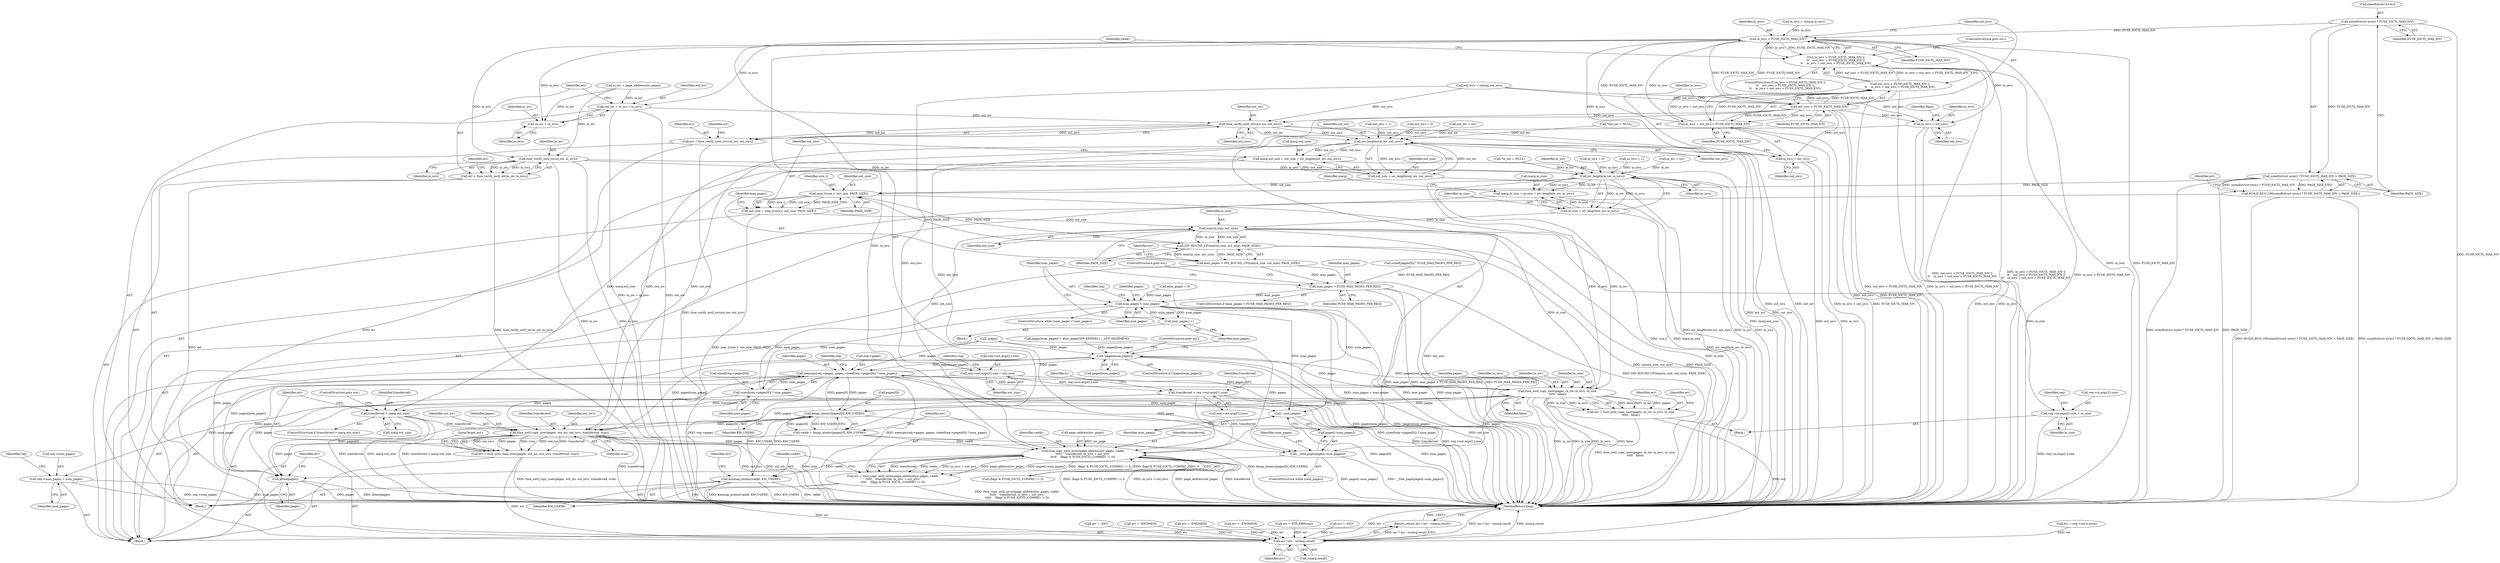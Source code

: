 digraph "0_linux_7572777eef78ebdee1ecb7c258c0ef94d35bad16@API" {
"1000167" [label="(Call,sizeof(struct iovec) * FUSE_IOCTL_MAX_IOV)"];
"1000166" [label="(Call,sizeof(struct iovec) * FUSE_IOCTL_MAX_IOV > PAGE_SIZE)"];
"1000165" [label="(Call,BUILD_BUG_ON(sizeof(struct iovec) * FUSE_IOCTL_MAX_IOV > PAGE_SIZE))"];
"1000266" [label="(Call,max_t(size_t, out_size, PAGE_SIZE))"];
"1000264" [label="(Call,out_size = max_t(size_t, out_size, PAGE_SIZE))"];
"1000273" [label="(Call,max(in_size, out_size))"];
"1000272" [label="(Call,DIV_ROUND_UP(max(in_size, out_size), PAGE_SIZE))"];
"1000270" [label="(Call,max_pages = DIV_ROUND_UP(max(in_size, out_size), PAGE_SIZE))"];
"1000282" [label="(Call,max_pages > FUSE_MAX_PAGES_PER_REQ)"];
"1000287" [label="(Call,num_pages < max_pages)"];
"1000305" [label="(Call,num_pages++)"];
"1000328" [label="(Call,sizeof(req->pages[0]) * num_pages)"];
"1000323" [label="(Call,memcpy(req->pages, pages, sizeof(req->pages[0]) * num_pages))"];
"1000300" [label="(Call,!pages[num_pages])"];
"1000421" [label="(Call,fuse_ioctl_copy_user(pages, in_iov, in_iovs, in_size,\n\t\t\t\t\t   false))"];
"1000419" [label="(Call,err = fuse_ioctl_copy_user(pages, in_iov, in_iovs, in_size,\n\t\t\t\t\t   false))"];
"1000658" [label="(Call,err ? err : outarg.result)"];
"1000657" [label="(Return,return err ? err : outarg.result;)"];
"1000567" [label="(Call,kmap_atomic(pages[0], KM_USER0))"];
"1000565" [label="(Call,vaddr = kmap_atomic(pages[0], KM_USER0))"];
"1000574" [label="(Call,fuse_copy_ioctl_iovec(page_address(iov_page), vaddr,\n\t\t\t\t\t    transferred, in_iovs + out_iovs,\n\t\t\t\t\t    (flags & FUSE_IOCTL_COMPAT) != 0))"];
"1000572" [label="(Call,err = fuse_copy_ioctl_iovec(page_address(iov_page), vaddr,\n\t\t\t\t\t    transferred, in_iovs + out_iovs,\n\t\t\t\t\t    (flags & FUSE_IOCTL_COMPAT) != 0))"];
"1000587" [label="(Call,kunmap_atomic(vaddr, KM_USER0))"];
"1000632" [label="(Call,fuse_ioctl_copy_user(pages, out_iov, out_iovs, transferred, true))"];
"1000630" [label="(Call,err = fuse_ioctl_copy_user(pages, out_iov, out_iovs, transferred, true))"];
"1000650" [label="(Call,__free_page(pages[--num_pages]))"];
"1000655" [label="(Call,kfree(pages))"];
"1000336" [label="(Call,req->num_pages = num_pages)"];
"1000653" [label="(Call,--num_pages)"];
"1000401" [label="(Call,req->in.args[1].size = in_size)"];
"1000461" [label="(Call,req->out.args[1].size = out_size)"];
"1000498" [label="(Call,transferred = req->out.args[1].size)"];
"1000624" [label="(Call,transferred > inarg.out_size)"];
"1000552" [label="(Call,in_iovs > FUSE_IOCTL_MAX_IOV)"];
"1000551" [label="(Call,in_iovs > FUSE_IOCTL_MAX_IOV ||\n\t\t    out_iovs > FUSE_IOCTL_MAX_IOV ||\n\t\t    in_iovs + out_iovs > FUSE_IOCTL_MAX_IOV)"];
"1000556" [label="(Call,out_iovs > FUSE_IOCTL_MAX_IOV)"];
"1000555" [label="(Call,out_iovs > FUSE_IOCTL_MAX_IOV ||\n\t\t    in_iovs + out_iovs > FUSE_IOCTL_MAX_IOV)"];
"1000559" [label="(Call,in_iovs + out_iovs > FUSE_IOCTL_MAX_IOV)"];
"1000560" [label="(Call,in_iovs + out_iovs)"];
"1000579" [label="(Call,in_iovs + out_iovs)"];
"1000612" [label="(Call,fuse_verify_ioctl_iov(out_iov, out_iovs))"];
"1000261" [label="(Call,iov_length(out_iov, out_iovs))"];
"1000255" [label="(Call,inarg.out_size = out_size = iov_length(out_iov, out_iovs))"];
"1000259" [label="(Call,out_size = iov_length(out_iov, out_iovs))"];
"1000610" [label="(Call,err = fuse_verify_ioctl_iov(out_iov, out_iovs))"];
"1000597" [label="(Call,out_iov = in_iov + in_iovs)"];
"1000599" [label="(Call,in_iov + in_iovs)"];
"1000604" [label="(Call,fuse_verify_ioctl_iov(in_iov, in_iovs))"];
"1000252" [label="(Call,iov_length(in_iov, in_iovs))"];
"1000246" [label="(Call,inarg.in_size = in_size = iov_length(in_iov, in_iovs))"];
"1000250" [label="(Call,in_size = iov_length(in_iov, in_iovs))"];
"1000602" [label="(Call,err = fuse_verify_ioctl_iov(in_iov, in_iovs))"];
"1000254" [label="(Identifier,in_iovs)"];
"1000541" [label="(Call,out_iovs = outarg.out_iovs)"];
"1000498" [label="(Call,transferred = req->out.args[1].size)"];
"1000269" [label="(Identifier,PAGE_SIZE)"];
"1000603" [label="(Identifier,err)"];
"1000568" [label="(Call,pages[0])"];
"1000170" [label="(Identifier,FUSE_IOCTL_MAX_IOV)"];
"1000660" [label="(Identifier,err)"];
"1000284" [label="(Identifier,FUSE_MAX_PAGES_PER_REQ)"];
"1000500" [label="(Call,req->out.args[1].size)"];
"1000554" [label="(Identifier,FUSE_IOCTL_MAX_IOV)"];
"1000629" [label="(ControlStructure,goto out;)"];
"1000256" [label="(Call,inarg.out_size)"];
"1000266" [label="(Call,max_t(size_t, out_size, PAGE_SIZE))"];
"1000659" [label="(Identifier,err)"];
"1000573" [label="(Identifier,err)"];
"1000636" [label="(Identifier,transferred)"];
"1000262" [label="(Identifier,out_iov)"];
"1000489" [label="(Call,err = req->out.h.error)"];
"1000283" [label="(Identifier,max_pages)"];
"1000524" [label="(Block,)"];
"1000602" [label="(Call,err = fuse_verify_ioctl_iov(in_iov, in_iovs))"];
"1000614" [label="(Identifier,out_iovs)"];
"1000171" [label="(Identifier,PAGE_SIZE)"];
"1000499" [label="(Identifier,transferred)"];
"1000278" [label="(Identifier,err)"];
"1000661" [label="(Call,outarg.result)"];
"1000605" [label="(Identifier,in_iov)"];
"1000246" [label="(Call,inarg.in_size = in_size = iov_length(in_iov, in_iovs))"];
"1000580" [label="(Identifier,in_iovs)"];
"1000289" [label="(Identifier,max_pages)"];
"1000149" [label="(Call,in_iovs = 0)"];
"1000567" [label="(Call,kmap_atomic(pages[0], KM_USER0))"];
"1000612" [label="(Call,fuse_verify_ioctl_iov(out_iov, out_iovs))"];
"1000305" [label="(Call,num_pages++)"];
"1000157" [label="(Call,num_pages = 0)"];
"1000259" [label="(Call,out_size = iov_length(out_iov, out_iovs))"];
"1000337" [label="(Call,req->num_pages)"];
"1000422" [label="(Identifier,pages)"];
"1000604" [label="(Call,fuse_verify_ioctl_iov(in_iov, in_iovs))"];
"1000613" [label="(Identifier,out_iov)"];
"1000257" [label="(Identifier,inarg)"];
"1000424" [label="(Identifier,in_iovs)"];
"1000561" [label="(Identifier,in_iovs)"];
"1000271" [label="(Identifier,max_pages)"];
"1000550" [label="(ControlStructure,if (in_iovs > FUSE_IOCTL_MAX_IOV ||\n\t\t    out_iovs > FUSE_IOCTL_MAX_IOV ||\n\t\t    in_iovs + out_iovs > FUSE_IOCTL_MAX_IOV))"];
"1000616" [label="(Identifier,err)"];
"1000275" [label="(Identifier,out_size)"];
"1000328" [label="(Call,sizeof(req->pages[0]) * num_pages)"];
"1000394" [label="(Block,)"];
"1000242" [label="(Call,out_iovs = 1)"];
"1000323" [label="(Call,memcpy(req->pages, pages, sizeof(req->pages[0]) * num_pages))"];
"1000589" [label="(Identifier,KM_USER0)"];
"1000230" [label="(Call,in_iovs = 1)"];
"1000536" [label="(Call,in_iovs = outarg.in_iovs)"];
"1000179" [label="(Call,sizeof(pages[0]) * FUSE_MAX_PAGES_PER_REQ)"];
"1000227" [label="(Call,in_iov = iov)"];
"1000329" [label="(Call,sizeof(req->pages[0]))"];
"1000626" [label="(Call,inarg.out_size)"];
"1000635" [label="(Identifier,out_iovs)"];
"1000560" [label="(Call,in_iovs + out_iovs)"];
"1000173" [label="(Identifier,err)"];
"1000649" [label="(Identifier,num_pages)"];
"1000419" [label="(Call,err = fuse_ioctl_copy_user(pages, in_iov, in_iovs, in_size,\n\t\t\t\t\t   false))"];
"1000638" [label="(JumpTarget,out:)"];
"1000335" [label="(Identifier,num_pages)"];
"1000287" [label="(Call,num_pages < max_pages)"];
"1000634" [label="(Identifier,out_iov)"];
"1000551" [label="(Call,in_iovs > FUSE_IOCTL_MAX_IOV ||\n\t\t    out_iovs > FUSE_IOCTL_MAX_IOV ||\n\t\t    in_iovs + out_iovs > FUSE_IOCTL_MAX_IOV)"];
"1000555" [label="(Call,out_iovs > FUSE_IOCTL_MAX_IOV ||\n\t\t    in_iovs + out_iovs > FUSE_IOCTL_MAX_IOV)"];
"1000264" [label="(Call,out_size = max_t(size_t, out_size, PAGE_SIZE))"];
"1000462" [label="(Call,req->out.args[1].size)"];
"1000633" [label="(Identifier,pages)"];
"1000650" [label="(Call,__free_page(pages[--num_pages]))"];
"1000261" [label="(Call,iov_length(out_iov, out_iovs))"];
"1000304" [label="(ControlStructure,goto out;)"];
"1000606" [label="(Identifier,in_iovs)"];
"1000308" [label="(Identifier,req)"];
"1000600" [label="(Identifier,in_iov)"];
"1000285" [label="(ControlStructure,goto out;)"];
"1000475" [label="(Identifier,req)"];
"1000247" [label="(Call,inarg.in_size)"];
"1000526" [label="(Call,err = -EIO)"];
"1000291" [label="(Call,pages[num_pages] = alloc_page(GFP_KERNEL | __GFP_HIGHMEM))"];
"1000277" [label="(Call,err = -ENOMEM)"];
"1000250" [label="(Call,in_size = iov_length(in_iov, in_iovs))"];
"1000141" [label="(Call,*in_iov = NULL)"];
"1000582" [label="(Call,(flags & FUSE_IOCTL_COMPAT) != 0)"];
"1000611" [label="(Identifier,err)"];
"1000172" [label="(Call,err = -ENOMEM)"];
"1000268" [label="(Identifier,out_size)"];
"1000301" [label="(Call,pages[num_pages])"];
"1000260" [label="(Identifier,out_size)"];
"1000273" [label="(Call,max(in_size, out_size))"];
"1000345" [label="(Identifier,req)"];
"1000288" [label="(Identifier,num_pages)"];
"1000558" [label="(Identifier,FUSE_IOCTL_MAX_IOV)"];
"1000630" [label="(Call,err = fuse_ioctl_copy_user(pages, out_iov, out_iovs, transferred, true))"];
"1000601" [label="(Identifier,in_iovs)"];
"1000251" [label="(Identifier,in_size)"];
"1000575" [label="(Call,page_address(iov_page))"];
"1000587" [label="(Call,kunmap_atomic(vaddr, KM_USER0))"];
"1000324" [label="(Call,req->pages)"];
"1000658" [label="(Call,err ? err : outarg.result)"];
"1000563" [label="(Identifier,FUSE_IOCTL_MAX_IOV)"];
"1000270" [label="(Call,max_pages = DIV_ROUND_UP(max(in_size, out_size), PAGE_SIZE))"];
"1000192" [label="(Call,!pages)"];
"1000632" [label="(Call,fuse_ioctl_copy_user(pages, out_iov, out_iovs, transferred, true))"];
"1000565" [label="(Call,vaddr = kmap_atomic(pages[0], KM_USER0))"];
"1000588" [label="(Identifier,vaddr)"];
"1000546" [label="(Call,err = -ENOMEM)"];
"1000426" [label="(Identifier,false)"];
"1000657" [label="(Return,return err ? err : outarg.result;)"];
"1000315" [label="(Call,err = PTR_ERR(req))"];
"1000306" [label="(Identifier,num_pages)"];
"1000664" [label="(MethodReturn,long)"];
"1000566" [label="(Identifier,vaddr)"];
"1000581" [label="(Identifier,out_iovs)"];
"1000656" [label="(Identifier,pages)"];
"1000411" [label="(Identifier,in_size)"];
"1000651" [label="(Call,pages[--num_pages])"];
"1000267" [label="(Identifier,size_t)"];
"1000631" [label="(Identifier,err)"];
"1000167" [label="(Call,sizeof(struct iovec) * FUSE_IOCTL_MAX_IOV)"];
"1000153" [label="(Call,out_iovs = 0)"];
"1000619" [label="(Call,err = -EIO)"];
"1000623" [label="(ControlStructure,if (transferred > inarg.out_size))"];
"1000265" [label="(Identifier,out_size)"];
"1000423" [label="(Identifier,in_iov)"];
"1000556" [label="(Call,out_iovs > FUSE_IOCTL_MAX_IOV)"];
"1000420" [label="(Identifier,err)"];
"1000239" [label="(Call,out_iov = iov)"];
"1000608" [label="(Identifier,err)"];
"1000168" [label="(Call,sizeof(struct iovec))"];
"1000272" [label="(Call,DIV_ROUND_UP(max(in_size, out_size), PAGE_SIZE))"];
"1000572" [label="(Call,err = fuse_copy_ioctl_iovec(page_address(iov_page), vaddr,\n\t\t\t\t\t    transferred, in_iovs + out_iovs,\n\t\t\t\t\t    (flags & FUSE_IOCTL_COMPAT) != 0))"];
"1000290" [label="(Block,)"];
"1000165" [label="(Call,BUILD_BUG_ON(sizeof(struct iovec) * FUSE_IOCTL_MAX_IOV > PAGE_SIZE))"];
"1000653" [label="(Call,--num_pages)"];
"1000300" [label="(Call,!pages[num_pages])"];
"1000281" [label="(ControlStructure,if (max_pages > FUSE_MAX_PAGES_PER_REQ))"];
"1000637" [label="(Identifier,true)"];
"1000655" [label="(Call,kfree(pages))"];
"1000428" [label="(Identifier,err)"];
"1000276" [label="(Identifier,PAGE_SIZE)"];
"1000401" [label="(Call,req->in.args[1].size = in_size)"];
"1000591" [label="(Identifier,err)"];
"1000648" [label="(ControlStructure,while (num_pages))"];
"1000597" [label="(Call,out_iov = in_iov + in_iovs)"];
"1000299" [label="(ControlStructure,if (!pages[num_pages]))"];
"1000593" [label="(Call,in_iov = page_address(iov_page))"];
"1000113" [label="(Block,)"];
"1000559" [label="(Call,in_iovs + out_iovs > FUSE_IOCTL_MAX_IOV)"];
"1000598" [label="(Identifier,out_iov)"];
"1000145" [label="(Call,*out_iov = NULL)"];
"1000415" [label="(Identifier,req)"];
"1000263" [label="(Identifier,out_iovs)"];
"1000274" [label="(Identifier,in_size)"];
"1000562" [label="(Identifier,out_iovs)"];
"1000166" [label="(Call,sizeof(struct iovec) * FUSE_IOCTL_MAX_IOV > PAGE_SIZE)"];
"1000293" [label="(Identifier,pages)"];
"1000327" [label="(Identifier,pages)"];
"1000571" [label="(Identifier,KM_USER0)"];
"1000654" [label="(Identifier,num_pages)"];
"1000553" [label="(Identifier,in_iovs)"];
"1000336" [label="(Call,req->num_pages = num_pages)"];
"1000286" [label="(ControlStructure,while (num_pages < max_pages))"];
"1000471" [label="(Identifier,out_size)"];
"1000252" [label="(Call,iov_length(in_iov, in_iovs))"];
"1000564" [label="(ControlStructure,goto out;)"];
"1000579" [label="(Call,in_iovs + out_iovs)"];
"1000461" [label="(Call,req->out.args[1].size = out_size)"];
"1000338" [label="(Identifier,req)"];
"1000425" [label="(Identifier,in_size)"];
"1000610" [label="(Call,err = fuse_verify_ioctl_iov(out_iov, out_iovs))"];
"1000557" [label="(Identifier,out_iovs)"];
"1000584" [label="(Identifier,flags)"];
"1000253" [label="(Identifier,in_iov)"];
"1000599" [label="(Call,in_iov + in_iovs)"];
"1000510" [label="(Identifier,fc)"];
"1000340" [label="(Identifier,num_pages)"];
"1000574" [label="(Call,fuse_copy_ioctl_iovec(page_address(iov_page), vaddr,\n\t\t\t\t\t    transferred, in_iovs + out_iovs,\n\t\t\t\t\t    (flags & FUSE_IOCTL_COMPAT) != 0))"];
"1000402" [label="(Call,req->in.args[1].size)"];
"1000552" [label="(Call,in_iovs > FUSE_IOCTL_MAX_IOV)"];
"1000282" [label="(Call,max_pages > FUSE_MAX_PAGES_PER_REQ)"];
"1000625" [label="(Identifier,transferred)"];
"1000578" [label="(Identifier,transferred)"];
"1000421" [label="(Call,fuse_ioctl_copy_user(pages, in_iov, in_iovs, in_size,\n\t\t\t\t\t   false))"];
"1000255" [label="(Call,inarg.out_size = out_size = iov_length(out_iov, out_iovs))"];
"1000577" [label="(Identifier,vaddr)"];
"1000624" [label="(Call,transferred > inarg.out_size)"];
"1000167" -> "1000166"  [label="AST: "];
"1000167" -> "1000170"  [label="CFG: "];
"1000168" -> "1000167"  [label="AST: "];
"1000170" -> "1000167"  [label="AST: "];
"1000171" -> "1000167"  [label="CFG: "];
"1000167" -> "1000664"  [label="DDG: FUSE_IOCTL_MAX_IOV"];
"1000167" -> "1000166"  [label="DDG: FUSE_IOCTL_MAX_IOV"];
"1000167" -> "1000552"  [label="DDG: FUSE_IOCTL_MAX_IOV"];
"1000166" -> "1000165"  [label="AST: "];
"1000166" -> "1000171"  [label="CFG: "];
"1000171" -> "1000166"  [label="AST: "];
"1000165" -> "1000166"  [label="CFG: "];
"1000166" -> "1000664"  [label="DDG: sizeof(struct iovec) * FUSE_IOCTL_MAX_IOV"];
"1000166" -> "1000664"  [label="DDG: PAGE_SIZE"];
"1000166" -> "1000165"  [label="DDG: sizeof(struct iovec) * FUSE_IOCTL_MAX_IOV"];
"1000166" -> "1000165"  [label="DDG: PAGE_SIZE"];
"1000166" -> "1000266"  [label="DDG: PAGE_SIZE"];
"1000165" -> "1000113"  [label="AST: "];
"1000173" -> "1000165"  [label="CFG: "];
"1000165" -> "1000664"  [label="DDG: sizeof(struct iovec) * FUSE_IOCTL_MAX_IOV > PAGE_SIZE"];
"1000165" -> "1000664"  [label="DDG: BUILD_BUG_ON(sizeof(struct iovec) * FUSE_IOCTL_MAX_IOV > PAGE_SIZE)"];
"1000266" -> "1000264"  [label="AST: "];
"1000266" -> "1000269"  [label="CFG: "];
"1000267" -> "1000266"  [label="AST: "];
"1000268" -> "1000266"  [label="AST: "];
"1000269" -> "1000266"  [label="AST: "];
"1000264" -> "1000266"  [label="CFG: "];
"1000266" -> "1000664"  [label="DDG: size_t"];
"1000266" -> "1000264"  [label="DDG: size_t"];
"1000266" -> "1000264"  [label="DDG: out_size"];
"1000266" -> "1000264"  [label="DDG: PAGE_SIZE"];
"1000259" -> "1000266"  [label="DDG: out_size"];
"1000272" -> "1000266"  [label="DDG: PAGE_SIZE"];
"1000266" -> "1000272"  [label="DDG: PAGE_SIZE"];
"1000264" -> "1000113"  [label="AST: "];
"1000265" -> "1000264"  [label="AST: "];
"1000271" -> "1000264"  [label="CFG: "];
"1000264" -> "1000664"  [label="DDG: max_t(size_t, out_size, PAGE_SIZE)"];
"1000264" -> "1000273"  [label="DDG: out_size"];
"1000273" -> "1000272"  [label="AST: "];
"1000273" -> "1000275"  [label="CFG: "];
"1000274" -> "1000273"  [label="AST: "];
"1000275" -> "1000273"  [label="AST: "];
"1000276" -> "1000273"  [label="CFG: "];
"1000273" -> "1000664"  [label="DDG: out_size"];
"1000273" -> "1000664"  [label="DDG: in_size"];
"1000273" -> "1000272"  [label="DDG: in_size"];
"1000273" -> "1000272"  [label="DDG: out_size"];
"1000250" -> "1000273"  [label="DDG: in_size"];
"1000273" -> "1000401"  [label="DDG: in_size"];
"1000273" -> "1000421"  [label="DDG: in_size"];
"1000273" -> "1000461"  [label="DDG: out_size"];
"1000272" -> "1000270"  [label="AST: "];
"1000272" -> "1000276"  [label="CFG: "];
"1000276" -> "1000272"  [label="AST: "];
"1000270" -> "1000272"  [label="CFG: "];
"1000272" -> "1000664"  [label="DDG: PAGE_SIZE"];
"1000272" -> "1000664"  [label="DDG: max(in_size, out_size)"];
"1000272" -> "1000270"  [label="DDG: max(in_size, out_size)"];
"1000272" -> "1000270"  [label="DDG: PAGE_SIZE"];
"1000270" -> "1000113"  [label="AST: "];
"1000271" -> "1000270"  [label="AST: "];
"1000278" -> "1000270"  [label="CFG: "];
"1000270" -> "1000664"  [label="DDG: DIV_ROUND_UP(max(in_size, out_size), PAGE_SIZE)"];
"1000270" -> "1000282"  [label="DDG: max_pages"];
"1000282" -> "1000281"  [label="AST: "];
"1000282" -> "1000284"  [label="CFG: "];
"1000283" -> "1000282"  [label="AST: "];
"1000284" -> "1000282"  [label="AST: "];
"1000285" -> "1000282"  [label="CFG: "];
"1000288" -> "1000282"  [label="CFG: "];
"1000282" -> "1000664"  [label="DDG: max_pages > FUSE_MAX_PAGES_PER_REQ"];
"1000282" -> "1000664"  [label="DDG: FUSE_MAX_PAGES_PER_REQ"];
"1000282" -> "1000664"  [label="DDG: max_pages"];
"1000179" -> "1000282"  [label="DDG: FUSE_MAX_PAGES_PER_REQ"];
"1000282" -> "1000287"  [label="DDG: max_pages"];
"1000287" -> "1000286"  [label="AST: "];
"1000287" -> "1000289"  [label="CFG: "];
"1000288" -> "1000287"  [label="AST: "];
"1000289" -> "1000287"  [label="AST: "];
"1000293" -> "1000287"  [label="CFG: "];
"1000308" -> "1000287"  [label="CFG: "];
"1000287" -> "1000664"  [label="DDG: num_pages < max_pages"];
"1000287" -> "1000664"  [label="DDG: max_pages"];
"1000287" -> "1000664"  [label="DDG: num_pages"];
"1000157" -> "1000287"  [label="DDG: num_pages"];
"1000305" -> "1000287"  [label="DDG: num_pages"];
"1000328" -> "1000287"  [label="DDG: num_pages"];
"1000287" -> "1000305"  [label="DDG: num_pages"];
"1000287" -> "1000328"  [label="DDG: num_pages"];
"1000287" -> "1000653"  [label="DDG: num_pages"];
"1000305" -> "1000290"  [label="AST: "];
"1000305" -> "1000306"  [label="CFG: "];
"1000306" -> "1000305"  [label="AST: "];
"1000288" -> "1000305"  [label="CFG: "];
"1000328" -> "1000323"  [label="AST: "];
"1000328" -> "1000335"  [label="CFG: "];
"1000329" -> "1000328"  [label="AST: "];
"1000335" -> "1000328"  [label="AST: "];
"1000323" -> "1000328"  [label="CFG: "];
"1000328" -> "1000323"  [label="DDG: num_pages"];
"1000328" -> "1000336"  [label="DDG: num_pages"];
"1000328" -> "1000653"  [label="DDG: num_pages"];
"1000323" -> "1000113"  [label="AST: "];
"1000324" -> "1000323"  [label="AST: "];
"1000327" -> "1000323"  [label="AST: "];
"1000338" -> "1000323"  [label="CFG: "];
"1000323" -> "1000664"  [label="DDG: sizeof(req->pages[0]) * num_pages"];
"1000323" -> "1000664"  [label="DDG: req->pages"];
"1000323" -> "1000664"  [label="DDG: memcpy(req->pages, pages, sizeof(req->pages[0]) * num_pages)"];
"1000323" -> "1000300"  [label="DDG: pages"];
"1000567" -> "1000323"  [label="DDG: pages[0]"];
"1000421" -> "1000323"  [label="DDG: pages"];
"1000192" -> "1000323"  [label="DDG: pages"];
"1000300" -> "1000323"  [label="DDG: pages[num_pages]"];
"1000323" -> "1000421"  [label="DDG: pages"];
"1000323" -> "1000567"  [label="DDG: pages"];
"1000323" -> "1000632"  [label="DDG: pages"];
"1000323" -> "1000650"  [label="DDG: pages"];
"1000323" -> "1000655"  [label="DDG: pages"];
"1000300" -> "1000299"  [label="AST: "];
"1000300" -> "1000301"  [label="CFG: "];
"1000301" -> "1000300"  [label="AST: "];
"1000304" -> "1000300"  [label="CFG: "];
"1000306" -> "1000300"  [label="CFG: "];
"1000300" -> "1000664"  [label="DDG: pages[num_pages]"];
"1000300" -> "1000664"  [label="DDG: !pages[num_pages]"];
"1000291" -> "1000300"  [label="DDG: pages[num_pages]"];
"1000421" -> "1000300"  [label="DDG: pages"];
"1000192" -> "1000300"  [label="DDG: pages"];
"1000300" -> "1000421"  [label="DDG: pages[num_pages]"];
"1000300" -> "1000632"  [label="DDG: pages[num_pages]"];
"1000300" -> "1000655"  [label="DDG: pages[num_pages]"];
"1000421" -> "1000419"  [label="AST: "];
"1000421" -> "1000426"  [label="CFG: "];
"1000422" -> "1000421"  [label="AST: "];
"1000423" -> "1000421"  [label="AST: "];
"1000424" -> "1000421"  [label="AST: "];
"1000425" -> "1000421"  [label="AST: "];
"1000426" -> "1000421"  [label="AST: "];
"1000419" -> "1000421"  [label="CFG: "];
"1000421" -> "1000664"  [label="DDG: false"];
"1000421" -> "1000664"  [label="DDG: in_iov"];
"1000421" -> "1000664"  [label="DDG: in_size"];
"1000421" -> "1000664"  [label="DDG: in_iovs"];
"1000421" -> "1000419"  [label="DDG: false"];
"1000421" -> "1000419"  [label="DDG: in_iov"];
"1000421" -> "1000419"  [label="DDG: pages"];
"1000421" -> "1000419"  [label="DDG: in_size"];
"1000421" -> "1000419"  [label="DDG: in_iovs"];
"1000567" -> "1000421"  [label="DDG: pages[0]"];
"1000252" -> "1000421"  [label="DDG: in_iov"];
"1000252" -> "1000421"  [label="DDG: in_iovs"];
"1000421" -> "1000567"  [label="DDG: pages"];
"1000421" -> "1000632"  [label="DDG: pages"];
"1000421" -> "1000650"  [label="DDG: pages"];
"1000421" -> "1000655"  [label="DDG: pages"];
"1000419" -> "1000394"  [label="AST: "];
"1000420" -> "1000419"  [label="AST: "];
"1000428" -> "1000419"  [label="CFG: "];
"1000419" -> "1000664"  [label="DDG: fuse_ioctl_copy_user(pages, in_iov, in_iovs, in_size,\n\t\t\t\t\t   false)"];
"1000419" -> "1000658"  [label="DDG: err"];
"1000658" -> "1000657"  [label="AST: "];
"1000658" -> "1000660"  [label="CFG: "];
"1000658" -> "1000661"  [label="CFG: "];
"1000659" -> "1000658"  [label="AST: "];
"1000660" -> "1000658"  [label="AST: "];
"1000661" -> "1000658"  [label="AST: "];
"1000657" -> "1000658"  [label="CFG: "];
"1000658" -> "1000664"  [label="DDG: err"];
"1000658" -> "1000664"  [label="DDG: outarg.result"];
"1000658" -> "1000664"  [label="DDG: err ? err : outarg.result"];
"1000658" -> "1000657"  [label="DDG: err ? err : outarg.result"];
"1000315" -> "1000658"  [label="DDG: err"];
"1000630" -> "1000658"  [label="DDG: err"];
"1000277" -> "1000658"  [label="DDG: err"];
"1000526" -> "1000658"  [label="DDG: err"];
"1000602" -> "1000658"  [label="DDG: err"];
"1000572" -> "1000658"  [label="DDG: err"];
"1000619" -> "1000658"  [label="DDG: err"];
"1000610" -> "1000658"  [label="DDG: err"];
"1000546" -> "1000658"  [label="DDG: err"];
"1000489" -> "1000658"  [label="DDG: err"];
"1000172" -> "1000658"  [label="DDG: err"];
"1000657" -> "1000113"  [label="AST: "];
"1000664" -> "1000657"  [label="CFG: "];
"1000657" -> "1000664"  [label="DDG: <RET>"];
"1000567" -> "1000565"  [label="AST: "];
"1000567" -> "1000571"  [label="CFG: "];
"1000568" -> "1000567"  [label="AST: "];
"1000571" -> "1000567"  [label="AST: "];
"1000565" -> "1000567"  [label="CFG: "];
"1000567" -> "1000664"  [label="DDG: pages[0]"];
"1000567" -> "1000565"  [label="DDG: pages[0]"];
"1000567" -> "1000565"  [label="DDG: KM_USER0"];
"1000587" -> "1000567"  [label="DDG: KM_USER0"];
"1000567" -> "1000587"  [label="DDG: KM_USER0"];
"1000567" -> "1000632"  [label="DDG: pages[0]"];
"1000567" -> "1000655"  [label="DDG: pages[0]"];
"1000565" -> "1000524"  [label="AST: "];
"1000566" -> "1000565"  [label="AST: "];
"1000573" -> "1000565"  [label="CFG: "];
"1000565" -> "1000664"  [label="DDG: kmap_atomic(pages[0], KM_USER0)"];
"1000565" -> "1000574"  [label="DDG: vaddr"];
"1000574" -> "1000572"  [label="AST: "];
"1000574" -> "1000582"  [label="CFG: "];
"1000575" -> "1000574"  [label="AST: "];
"1000577" -> "1000574"  [label="AST: "];
"1000578" -> "1000574"  [label="AST: "];
"1000579" -> "1000574"  [label="AST: "];
"1000582" -> "1000574"  [label="AST: "];
"1000572" -> "1000574"  [label="CFG: "];
"1000574" -> "1000664"  [label="DDG: in_iovs + out_iovs"];
"1000574" -> "1000664"  [label="DDG: page_address(iov_page)"];
"1000574" -> "1000664"  [label="DDG: transferred"];
"1000574" -> "1000664"  [label="DDG: (flags & FUSE_IOCTL_COMPAT) != 0"];
"1000574" -> "1000572"  [label="DDG: transferred"];
"1000574" -> "1000572"  [label="DDG: vaddr"];
"1000574" -> "1000572"  [label="DDG: in_iovs + out_iovs"];
"1000574" -> "1000572"  [label="DDG: page_address(iov_page)"];
"1000574" -> "1000572"  [label="DDG: (flags & FUSE_IOCTL_COMPAT) != 0"];
"1000575" -> "1000574"  [label="DDG: iov_page"];
"1000498" -> "1000574"  [label="DDG: transferred"];
"1000552" -> "1000574"  [label="DDG: in_iovs"];
"1000556" -> "1000574"  [label="DDG: out_iovs"];
"1000541" -> "1000574"  [label="DDG: out_iovs"];
"1000582" -> "1000574"  [label="DDG: flags & FUSE_IOCTL_COMPAT"];
"1000582" -> "1000574"  [label="DDG: 0"];
"1000574" -> "1000587"  [label="DDG: vaddr"];
"1000572" -> "1000524"  [label="AST: "];
"1000573" -> "1000572"  [label="AST: "];
"1000588" -> "1000572"  [label="CFG: "];
"1000572" -> "1000664"  [label="DDG: fuse_copy_ioctl_iovec(page_address(iov_page), vaddr,\n\t\t\t\t\t    transferred, in_iovs + out_iovs,\n\t\t\t\t\t    (flags & FUSE_IOCTL_COMPAT) != 0)"];
"1000587" -> "1000524"  [label="AST: "];
"1000587" -> "1000589"  [label="CFG: "];
"1000588" -> "1000587"  [label="AST: "];
"1000589" -> "1000587"  [label="AST: "];
"1000591" -> "1000587"  [label="CFG: "];
"1000587" -> "1000664"  [label="DDG: KM_USER0"];
"1000587" -> "1000664"  [label="DDG: vaddr"];
"1000587" -> "1000664"  [label="DDG: kunmap_atomic(vaddr, KM_USER0)"];
"1000632" -> "1000630"  [label="AST: "];
"1000632" -> "1000637"  [label="CFG: "];
"1000633" -> "1000632"  [label="AST: "];
"1000634" -> "1000632"  [label="AST: "];
"1000635" -> "1000632"  [label="AST: "];
"1000636" -> "1000632"  [label="AST: "];
"1000637" -> "1000632"  [label="AST: "];
"1000630" -> "1000632"  [label="CFG: "];
"1000632" -> "1000664"  [label="DDG: true"];
"1000632" -> "1000664"  [label="DDG: out_iovs"];
"1000632" -> "1000664"  [label="DDG: transferred"];
"1000632" -> "1000664"  [label="DDG: out_iov"];
"1000632" -> "1000630"  [label="DDG: out_iovs"];
"1000632" -> "1000630"  [label="DDG: pages"];
"1000632" -> "1000630"  [label="DDG: true"];
"1000632" -> "1000630"  [label="DDG: out_iov"];
"1000632" -> "1000630"  [label="DDG: transferred"];
"1000261" -> "1000632"  [label="DDG: out_iov"];
"1000261" -> "1000632"  [label="DDG: out_iovs"];
"1000624" -> "1000632"  [label="DDG: transferred"];
"1000632" -> "1000650"  [label="DDG: pages"];
"1000632" -> "1000655"  [label="DDG: pages"];
"1000630" -> "1000113"  [label="AST: "];
"1000631" -> "1000630"  [label="AST: "];
"1000638" -> "1000630"  [label="CFG: "];
"1000630" -> "1000664"  [label="DDG: fuse_ioctl_copy_user(pages, out_iov, out_iovs, transferred, true)"];
"1000650" -> "1000648"  [label="AST: "];
"1000650" -> "1000651"  [label="CFG: "];
"1000651" -> "1000650"  [label="AST: "];
"1000649" -> "1000650"  [label="CFG: "];
"1000650" -> "1000664"  [label="DDG: __free_page(pages[--num_pages])"];
"1000650" -> "1000664"  [label="DDG: pages[--num_pages]"];
"1000192" -> "1000650"  [label="DDG: pages"];
"1000650" -> "1000655"  [label="DDG: pages[--num_pages]"];
"1000655" -> "1000113"  [label="AST: "];
"1000655" -> "1000656"  [label="CFG: "];
"1000656" -> "1000655"  [label="AST: "];
"1000659" -> "1000655"  [label="CFG: "];
"1000655" -> "1000664"  [label="DDG: pages"];
"1000655" -> "1000664"  [label="DDG: kfree(pages)"];
"1000192" -> "1000655"  [label="DDG: pages"];
"1000336" -> "1000113"  [label="AST: "];
"1000336" -> "1000340"  [label="CFG: "];
"1000337" -> "1000336"  [label="AST: "];
"1000340" -> "1000336"  [label="AST: "];
"1000345" -> "1000336"  [label="CFG: "];
"1000336" -> "1000664"  [label="DDG: num_pages"];
"1000336" -> "1000664"  [label="DDG: req->num_pages"];
"1000653" -> "1000651"  [label="AST: "];
"1000653" -> "1000654"  [label="CFG: "];
"1000654" -> "1000653"  [label="AST: "];
"1000651" -> "1000653"  [label="CFG: "];
"1000653" -> "1000664"  [label="DDG: num_pages"];
"1000157" -> "1000653"  [label="DDG: num_pages"];
"1000401" -> "1000394"  [label="AST: "];
"1000401" -> "1000411"  [label="CFG: "];
"1000402" -> "1000401"  [label="AST: "];
"1000411" -> "1000401"  [label="AST: "];
"1000415" -> "1000401"  [label="CFG: "];
"1000401" -> "1000664"  [label="DDG: req->in.args[1].size"];
"1000461" -> "1000113"  [label="AST: "];
"1000461" -> "1000471"  [label="CFG: "];
"1000462" -> "1000461"  [label="AST: "];
"1000471" -> "1000461"  [label="AST: "];
"1000475" -> "1000461"  [label="CFG: "];
"1000461" -> "1000664"  [label="DDG: out_size"];
"1000461" -> "1000498"  [label="DDG: req->out.args[1].size"];
"1000498" -> "1000113"  [label="AST: "];
"1000498" -> "1000500"  [label="CFG: "];
"1000499" -> "1000498"  [label="AST: "];
"1000500" -> "1000498"  [label="AST: "];
"1000510" -> "1000498"  [label="CFG: "];
"1000498" -> "1000664"  [label="DDG: transferred"];
"1000498" -> "1000664"  [label="DDG: req->out.args[1].size"];
"1000498" -> "1000624"  [label="DDG: transferred"];
"1000624" -> "1000623"  [label="AST: "];
"1000624" -> "1000626"  [label="CFG: "];
"1000625" -> "1000624"  [label="AST: "];
"1000626" -> "1000624"  [label="AST: "];
"1000629" -> "1000624"  [label="CFG: "];
"1000631" -> "1000624"  [label="CFG: "];
"1000624" -> "1000664"  [label="DDG: inarg.out_size"];
"1000624" -> "1000664"  [label="DDG: transferred > inarg.out_size"];
"1000624" -> "1000664"  [label="DDG: transferred"];
"1000255" -> "1000624"  [label="DDG: inarg.out_size"];
"1000552" -> "1000551"  [label="AST: "];
"1000552" -> "1000554"  [label="CFG: "];
"1000553" -> "1000552"  [label="AST: "];
"1000554" -> "1000552"  [label="AST: "];
"1000557" -> "1000552"  [label="CFG: "];
"1000551" -> "1000552"  [label="CFG: "];
"1000552" -> "1000664"  [label="DDG: in_iovs"];
"1000552" -> "1000664"  [label="DDG: FUSE_IOCTL_MAX_IOV"];
"1000552" -> "1000551"  [label="DDG: in_iovs"];
"1000552" -> "1000551"  [label="DDG: FUSE_IOCTL_MAX_IOV"];
"1000536" -> "1000552"  [label="DDG: in_iovs"];
"1000559" -> "1000552"  [label="DDG: FUSE_IOCTL_MAX_IOV"];
"1000556" -> "1000552"  [label="DDG: FUSE_IOCTL_MAX_IOV"];
"1000552" -> "1000556"  [label="DDG: FUSE_IOCTL_MAX_IOV"];
"1000552" -> "1000559"  [label="DDG: in_iovs"];
"1000552" -> "1000560"  [label="DDG: in_iovs"];
"1000552" -> "1000579"  [label="DDG: in_iovs"];
"1000552" -> "1000597"  [label="DDG: in_iovs"];
"1000552" -> "1000599"  [label="DDG: in_iovs"];
"1000552" -> "1000604"  [label="DDG: in_iovs"];
"1000551" -> "1000550"  [label="AST: "];
"1000551" -> "1000555"  [label="CFG: "];
"1000555" -> "1000551"  [label="AST: "];
"1000564" -> "1000551"  [label="CFG: "];
"1000566" -> "1000551"  [label="CFG: "];
"1000551" -> "1000664"  [label="DDG: out_iovs > FUSE_IOCTL_MAX_IOV ||\n\t\t    in_iovs + out_iovs > FUSE_IOCTL_MAX_IOV"];
"1000551" -> "1000664"  [label="DDG: in_iovs > FUSE_IOCTL_MAX_IOV ||\n\t\t    out_iovs > FUSE_IOCTL_MAX_IOV ||\n\t\t    in_iovs + out_iovs > FUSE_IOCTL_MAX_IOV"];
"1000551" -> "1000664"  [label="DDG: in_iovs > FUSE_IOCTL_MAX_IOV"];
"1000555" -> "1000551"  [label="DDG: out_iovs > FUSE_IOCTL_MAX_IOV"];
"1000555" -> "1000551"  [label="DDG: in_iovs + out_iovs > FUSE_IOCTL_MAX_IOV"];
"1000556" -> "1000555"  [label="AST: "];
"1000556" -> "1000558"  [label="CFG: "];
"1000557" -> "1000556"  [label="AST: "];
"1000558" -> "1000556"  [label="AST: "];
"1000561" -> "1000556"  [label="CFG: "];
"1000555" -> "1000556"  [label="CFG: "];
"1000556" -> "1000664"  [label="DDG: out_iovs"];
"1000556" -> "1000664"  [label="DDG: FUSE_IOCTL_MAX_IOV"];
"1000556" -> "1000555"  [label="DDG: out_iovs"];
"1000556" -> "1000555"  [label="DDG: FUSE_IOCTL_MAX_IOV"];
"1000541" -> "1000556"  [label="DDG: out_iovs"];
"1000556" -> "1000559"  [label="DDG: out_iovs"];
"1000556" -> "1000559"  [label="DDG: FUSE_IOCTL_MAX_IOV"];
"1000556" -> "1000560"  [label="DDG: out_iovs"];
"1000556" -> "1000579"  [label="DDG: out_iovs"];
"1000556" -> "1000612"  [label="DDG: out_iovs"];
"1000555" -> "1000559"  [label="CFG: "];
"1000559" -> "1000555"  [label="AST: "];
"1000555" -> "1000664"  [label="DDG: out_iovs > FUSE_IOCTL_MAX_IOV"];
"1000555" -> "1000664"  [label="DDG: in_iovs + out_iovs > FUSE_IOCTL_MAX_IOV"];
"1000559" -> "1000555"  [label="DDG: in_iovs + out_iovs"];
"1000559" -> "1000555"  [label="DDG: FUSE_IOCTL_MAX_IOV"];
"1000559" -> "1000563"  [label="CFG: "];
"1000560" -> "1000559"  [label="AST: "];
"1000563" -> "1000559"  [label="AST: "];
"1000559" -> "1000664"  [label="DDG: in_iovs + out_iovs"];
"1000559" -> "1000664"  [label="DDG: FUSE_IOCTL_MAX_IOV"];
"1000560" -> "1000562"  [label="CFG: "];
"1000561" -> "1000560"  [label="AST: "];
"1000562" -> "1000560"  [label="AST: "];
"1000563" -> "1000560"  [label="CFG: "];
"1000560" -> "1000664"  [label="DDG: out_iovs"];
"1000560" -> "1000664"  [label="DDG: in_iovs"];
"1000579" -> "1000581"  [label="CFG: "];
"1000580" -> "1000579"  [label="AST: "];
"1000581" -> "1000579"  [label="AST: "];
"1000584" -> "1000579"  [label="CFG: "];
"1000579" -> "1000664"  [label="DDG: in_iovs"];
"1000579" -> "1000664"  [label="DDG: out_iovs"];
"1000541" -> "1000579"  [label="DDG: out_iovs"];
"1000612" -> "1000610"  [label="AST: "];
"1000612" -> "1000614"  [label="CFG: "];
"1000613" -> "1000612"  [label="AST: "];
"1000614" -> "1000612"  [label="AST: "];
"1000610" -> "1000612"  [label="CFG: "];
"1000612" -> "1000664"  [label="DDG: out_iovs"];
"1000612" -> "1000664"  [label="DDG: out_iov"];
"1000612" -> "1000261"  [label="DDG: out_iov"];
"1000612" -> "1000261"  [label="DDG: out_iovs"];
"1000612" -> "1000610"  [label="DDG: out_iov"];
"1000612" -> "1000610"  [label="DDG: out_iovs"];
"1000597" -> "1000612"  [label="DDG: out_iov"];
"1000541" -> "1000612"  [label="DDG: out_iovs"];
"1000261" -> "1000259"  [label="AST: "];
"1000261" -> "1000263"  [label="CFG: "];
"1000262" -> "1000261"  [label="AST: "];
"1000263" -> "1000261"  [label="AST: "];
"1000259" -> "1000261"  [label="CFG: "];
"1000261" -> "1000664"  [label="DDG: out_iovs"];
"1000261" -> "1000664"  [label="DDG: out_iov"];
"1000261" -> "1000255"  [label="DDG: out_iov"];
"1000261" -> "1000255"  [label="DDG: out_iovs"];
"1000261" -> "1000259"  [label="DDG: out_iov"];
"1000261" -> "1000259"  [label="DDG: out_iovs"];
"1000239" -> "1000261"  [label="DDG: out_iov"];
"1000145" -> "1000261"  [label="DDG: out_iov"];
"1000153" -> "1000261"  [label="DDG: out_iovs"];
"1000242" -> "1000261"  [label="DDG: out_iovs"];
"1000255" -> "1000113"  [label="AST: "];
"1000255" -> "1000259"  [label="CFG: "];
"1000256" -> "1000255"  [label="AST: "];
"1000259" -> "1000255"  [label="AST: "];
"1000265" -> "1000255"  [label="CFG: "];
"1000255" -> "1000664"  [label="DDG: inarg.out_size"];
"1000259" -> "1000255"  [label="DDG: out_size"];
"1000260" -> "1000259"  [label="AST: "];
"1000259" -> "1000664"  [label="DDG: iov_length(out_iov, out_iovs)"];
"1000610" -> "1000524"  [label="AST: "];
"1000611" -> "1000610"  [label="AST: "];
"1000616" -> "1000610"  [label="CFG: "];
"1000610" -> "1000664"  [label="DDG: fuse_verify_ioctl_iov(out_iov, out_iovs)"];
"1000597" -> "1000524"  [label="AST: "];
"1000597" -> "1000599"  [label="CFG: "];
"1000598" -> "1000597"  [label="AST: "];
"1000599" -> "1000597"  [label="AST: "];
"1000603" -> "1000597"  [label="CFG: "];
"1000597" -> "1000664"  [label="DDG: in_iov + in_iovs"];
"1000597" -> "1000664"  [label="DDG: out_iov"];
"1000593" -> "1000597"  [label="DDG: in_iov"];
"1000599" -> "1000601"  [label="CFG: "];
"1000600" -> "1000599"  [label="AST: "];
"1000601" -> "1000599"  [label="AST: "];
"1000593" -> "1000599"  [label="DDG: in_iov"];
"1000604" -> "1000602"  [label="AST: "];
"1000604" -> "1000606"  [label="CFG: "];
"1000605" -> "1000604"  [label="AST: "];
"1000606" -> "1000604"  [label="AST: "];
"1000602" -> "1000604"  [label="CFG: "];
"1000604" -> "1000664"  [label="DDG: in_iov"];
"1000604" -> "1000664"  [label="DDG: in_iovs"];
"1000604" -> "1000252"  [label="DDG: in_iov"];
"1000604" -> "1000252"  [label="DDG: in_iovs"];
"1000604" -> "1000602"  [label="DDG: in_iov"];
"1000604" -> "1000602"  [label="DDG: in_iovs"];
"1000593" -> "1000604"  [label="DDG: in_iov"];
"1000252" -> "1000250"  [label="AST: "];
"1000252" -> "1000254"  [label="CFG: "];
"1000253" -> "1000252"  [label="AST: "];
"1000254" -> "1000252"  [label="AST: "];
"1000250" -> "1000252"  [label="CFG: "];
"1000252" -> "1000664"  [label="DDG: in_iov"];
"1000252" -> "1000664"  [label="DDG: in_iovs"];
"1000252" -> "1000246"  [label="DDG: in_iov"];
"1000252" -> "1000246"  [label="DDG: in_iovs"];
"1000252" -> "1000250"  [label="DDG: in_iov"];
"1000252" -> "1000250"  [label="DDG: in_iovs"];
"1000141" -> "1000252"  [label="DDG: in_iov"];
"1000227" -> "1000252"  [label="DDG: in_iov"];
"1000230" -> "1000252"  [label="DDG: in_iovs"];
"1000149" -> "1000252"  [label="DDG: in_iovs"];
"1000246" -> "1000113"  [label="AST: "];
"1000246" -> "1000250"  [label="CFG: "];
"1000247" -> "1000246"  [label="AST: "];
"1000250" -> "1000246"  [label="AST: "];
"1000257" -> "1000246"  [label="CFG: "];
"1000246" -> "1000664"  [label="DDG: inarg.in_size"];
"1000250" -> "1000246"  [label="DDG: in_size"];
"1000251" -> "1000250"  [label="AST: "];
"1000250" -> "1000664"  [label="DDG: iov_length(in_iov, in_iovs)"];
"1000602" -> "1000524"  [label="AST: "];
"1000603" -> "1000602"  [label="AST: "];
"1000608" -> "1000602"  [label="CFG: "];
"1000602" -> "1000664"  [label="DDG: fuse_verify_ioctl_iov(in_iov, in_iovs)"];
}
